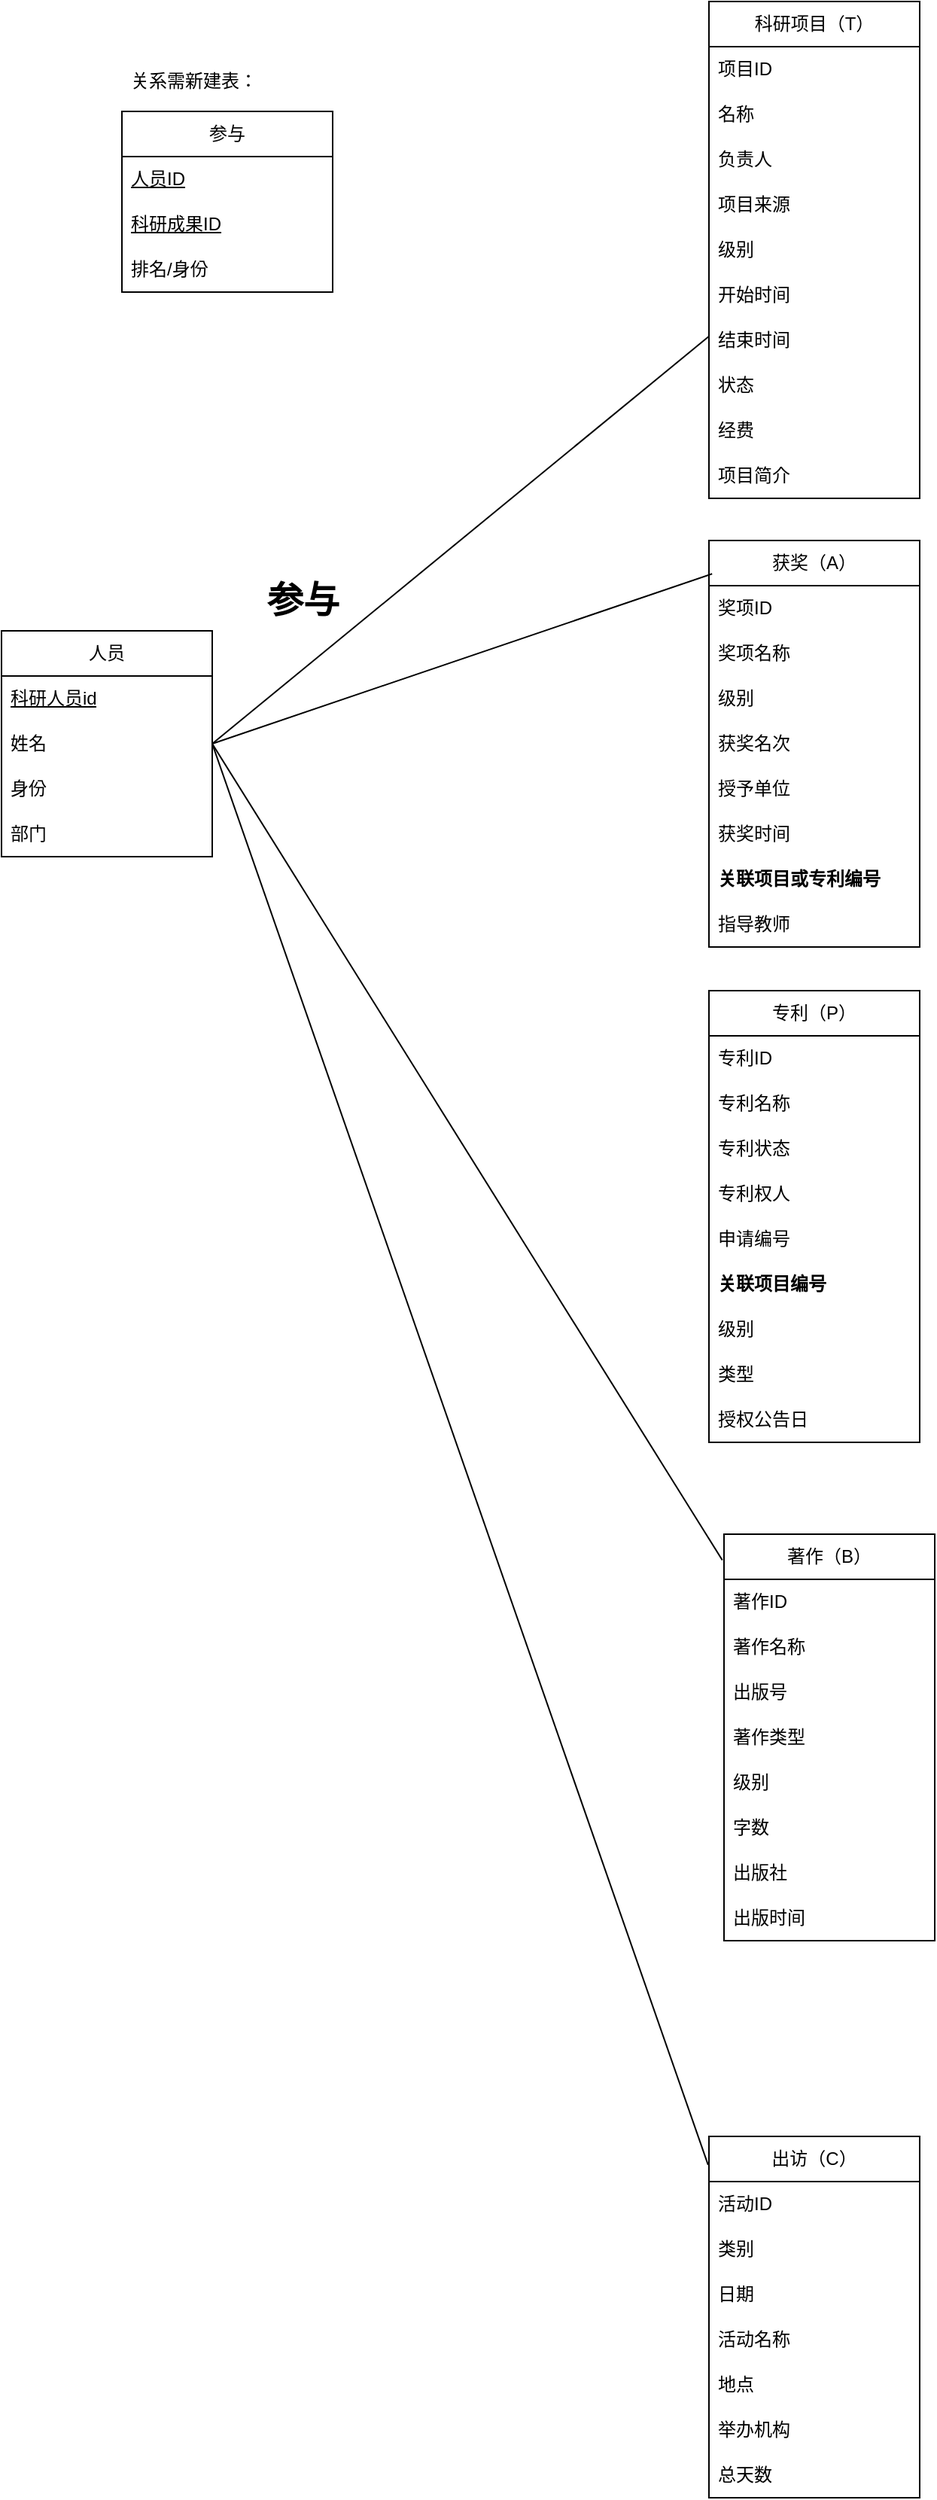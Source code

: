 <mxfile version="24.4.4" type="github">
  <diagram id="C5RBs43oDa-KdzZeNtuy" name="Page-1">
    <mxGraphModel dx="2403" dy="874" grid="1" gridSize="10" guides="1" tooltips="1" connect="1" arrows="1" fold="1" page="1" pageScale="1" pageWidth="827" pageHeight="1169" math="0" shadow="0">
      <root>
        <mxCell id="WIyWlLk6GJQsqaUBKTNV-0" />
        <mxCell id="WIyWlLk6GJQsqaUBKTNV-1" parent="WIyWlLk6GJQsqaUBKTNV-0" />
        <mxCell id="b3MbdYtVjMKW3tp-53om-20" value="科研项目（T）" style="swimlane;fontStyle=0;childLayout=stackLayout;horizontal=1;startSize=30;horizontalStack=0;resizeParent=1;resizeParentMax=0;resizeLast=0;collapsible=1;marginBottom=0;whiteSpace=wrap;html=1;" vertex="1" parent="WIyWlLk6GJQsqaUBKTNV-1">
          <mxGeometry x="-70" y="512" width="140" height="330" as="geometry" />
        </mxCell>
        <mxCell id="b3MbdYtVjMKW3tp-53om-21" value="项目ID" style="text;strokeColor=none;fillColor=none;align=left;verticalAlign=middle;spacingLeft=4;spacingRight=4;overflow=hidden;points=[[0,0.5],[1,0.5]];portConstraint=eastwest;rotatable=0;whiteSpace=wrap;html=1;" vertex="1" parent="b3MbdYtVjMKW3tp-53om-20">
          <mxGeometry y="30" width="140" height="30" as="geometry" />
        </mxCell>
        <mxCell id="b3MbdYtVjMKW3tp-53om-22" value="名称" style="text;strokeColor=none;fillColor=none;align=left;verticalAlign=middle;spacingLeft=4;spacingRight=4;overflow=hidden;points=[[0,0.5],[1,0.5]];portConstraint=eastwest;rotatable=0;whiteSpace=wrap;html=1;" vertex="1" parent="b3MbdYtVjMKW3tp-53om-20">
          <mxGeometry y="60" width="140" height="30" as="geometry" />
        </mxCell>
        <mxCell id="b3MbdYtVjMKW3tp-53om-23" value="负责人" style="text;strokeColor=none;fillColor=none;align=left;verticalAlign=middle;spacingLeft=4;spacingRight=4;overflow=hidden;points=[[0,0.5],[1,0.5]];portConstraint=eastwest;rotatable=0;whiteSpace=wrap;html=1;" vertex="1" parent="b3MbdYtVjMKW3tp-53om-20">
          <mxGeometry y="90" width="140" height="30" as="geometry" />
        </mxCell>
        <mxCell id="b3MbdYtVjMKW3tp-53om-24" value="项目来源" style="text;strokeColor=none;fillColor=none;align=left;verticalAlign=middle;spacingLeft=4;spacingRight=4;overflow=hidden;points=[[0,0.5],[1,0.5]];portConstraint=eastwest;rotatable=0;whiteSpace=wrap;html=1;" vertex="1" parent="b3MbdYtVjMKW3tp-53om-20">
          <mxGeometry y="120" width="140" height="30" as="geometry" />
        </mxCell>
        <mxCell id="b3MbdYtVjMKW3tp-53om-25" value="级别" style="text;strokeColor=none;fillColor=none;align=left;verticalAlign=middle;spacingLeft=4;spacingRight=4;overflow=hidden;points=[[0,0.5],[1,0.5]];portConstraint=eastwest;rotatable=0;whiteSpace=wrap;html=1;" vertex="1" parent="b3MbdYtVjMKW3tp-53om-20">
          <mxGeometry y="150" width="140" height="30" as="geometry" />
        </mxCell>
        <mxCell id="b3MbdYtVjMKW3tp-53om-26" value="开始时间" style="text;strokeColor=none;fillColor=none;align=left;verticalAlign=middle;spacingLeft=4;spacingRight=4;overflow=hidden;points=[[0,0.5],[1,0.5]];portConstraint=eastwest;rotatable=0;whiteSpace=wrap;html=1;" vertex="1" parent="b3MbdYtVjMKW3tp-53om-20">
          <mxGeometry y="180" width="140" height="30" as="geometry" />
        </mxCell>
        <mxCell id="b3MbdYtVjMKW3tp-53om-27" value="结束时间" style="text;strokeColor=none;fillColor=none;align=left;verticalAlign=middle;spacingLeft=4;spacingRight=4;overflow=hidden;points=[[0,0.5],[1,0.5]];portConstraint=eastwest;rotatable=0;whiteSpace=wrap;html=1;" vertex="1" parent="b3MbdYtVjMKW3tp-53om-20">
          <mxGeometry y="210" width="140" height="30" as="geometry" />
        </mxCell>
        <mxCell id="b3MbdYtVjMKW3tp-53om-28" value="状态" style="text;strokeColor=none;fillColor=none;align=left;verticalAlign=middle;spacingLeft=4;spacingRight=4;overflow=hidden;points=[[0,0.5],[1,0.5]];portConstraint=eastwest;rotatable=0;whiteSpace=wrap;html=1;" vertex="1" parent="b3MbdYtVjMKW3tp-53om-20">
          <mxGeometry y="240" width="140" height="30" as="geometry" />
        </mxCell>
        <mxCell id="b3MbdYtVjMKW3tp-53om-29" value="经费" style="text;strokeColor=none;fillColor=none;align=left;verticalAlign=middle;spacingLeft=4;spacingRight=4;overflow=hidden;points=[[0,0.5],[1,0.5]];portConstraint=eastwest;rotatable=0;whiteSpace=wrap;html=1;" vertex="1" parent="b3MbdYtVjMKW3tp-53om-20">
          <mxGeometry y="270" width="140" height="30" as="geometry" />
        </mxCell>
        <mxCell id="b3MbdYtVjMKW3tp-53om-30" value="项目简介" style="text;strokeColor=none;fillColor=none;align=left;verticalAlign=middle;spacingLeft=4;spacingRight=4;overflow=hidden;points=[[0,0.5],[1,0.5]];portConstraint=eastwest;rotatable=0;whiteSpace=wrap;html=1;" vertex="1" parent="b3MbdYtVjMKW3tp-53om-20">
          <mxGeometry y="300" width="140" height="30" as="geometry" />
        </mxCell>
        <mxCell id="b3MbdYtVjMKW3tp-53om-37" value="获奖（A）" style="swimlane;fontStyle=0;childLayout=stackLayout;horizontal=1;startSize=30;horizontalStack=0;resizeParent=1;resizeParentMax=0;resizeLast=0;collapsible=1;marginBottom=0;whiteSpace=wrap;html=1;" vertex="1" parent="WIyWlLk6GJQsqaUBKTNV-1">
          <mxGeometry x="-70" y="870" width="140" height="270" as="geometry" />
        </mxCell>
        <mxCell id="b3MbdYtVjMKW3tp-53om-38" value="奖项ID" style="text;strokeColor=none;fillColor=none;align=left;verticalAlign=middle;spacingLeft=4;spacingRight=4;overflow=hidden;points=[[0,0.5],[1,0.5]];portConstraint=eastwest;rotatable=0;whiteSpace=wrap;html=1;" vertex="1" parent="b3MbdYtVjMKW3tp-53om-37">
          <mxGeometry y="30" width="140" height="30" as="geometry" />
        </mxCell>
        <mxCell id="b3MbdYtVjMKW3tp-53om-39" value="奖项名称" style="text;strokeColor=none;fillColor=none;align=left;verticalAlign=middle;spacingLeft=4;spacingRight=4;overflow=hidden;points=[[0,0.5],[1,0.5]];portConstraint=eastwest;rotatable=0;whiteSpace=wrap;html=1;" vertex="1" parent="b3MbdYtVjMKW3tp-53om-37">
          <mxGeometry y="60" width="140" height="30" as="geometry" />
        </mxCell>
        <mxCell id="b3MbdYtVjMKW3tp-53om-40" value="级别" style="text;strokeColor=none;fillColor=none;align=left;verticalAlign=middle;spacingLeft=4;spacingRight=4;overflow=hidden;points=[[0,0.5],[1,0.5]];portConstraint=eastwest;rotatable=0;whiteSpace=wrap;html=1;" vertex="1" parent="b3MbdYtVjMKW3tp-53om-37">
          <mxGeometry y="90" width="140" height="30" as="geometry" />
        </mxCell>
        <mxCell id="b3MbdYtVjMKW3tp-53om-41" value="获奖名次" style="text;strokeColor=none;fillColor=none;align=left;verticalAlign=middle;spacingLeft=4;spacingRight=4;overflow=hidden;points=[[0,0.5],[1,0.5]];portConstraint=eastwest;rotatable=0;whiteSpace=wrap;html=1;" vertex="1" parent="b3MbdYtVjMKW3tp-53om-37">
          <mxGeometry y="120" width="140" height="30" as="geometry" />
        </mxCell>
        <mxCell id="b3MbdYtVjMKW3tp-53om-42" value="授予单位" style="text;strokeColor=none;fillColor=none;align=left;verticalAlign=middle;spacingLeft=4;spacingRight=4;overflow=hidden;points=[[0,0.5],[1,0.5]];portConstraint=eastwest;rotatable=0;whiteSpace=wrap;html=1;" vertex="1" parent="b3MbdYtVjMKW3tp-53om-37">
          <mxGeometry y="150" width="140" height="30" as="geometry" />
        </mxCell>
        <mxCell id="b3MbdYtVjMKW3tp-53om-43" value="获奖时间" style="text;strokeColor=none;fillColor=none;align=left;verticalAlign=middle;spacingLeft=4;spacingRight=4;overflow=hidden;points=[[0,0.5],[1,0.5]];portConstraint=eastwest;rotatable=0;whiteSpace=wrap;html=1;" vertex="1" parent="b3MbdYtVjMKW3tp-53om-37">
          <mxGeometry y="180" width="140" height="30" as="geometry" />
        </mxCell>
        <mxCell id="b3MbdYtVjMKW3tp-53om-44" value="&lt;b&gt;关联项目或专利编号&lt;/b&gt;" style="text;strokeColor=none;fillColor=none;align=left;verticalAlign=middle;spacingLeft=4;spacingRight=4;overflow=hidden;points=[[0,0.5],[1,0.5]];portConstraint=eastwest;rotatable=0;whiteSpace=wrap;html=1;" vertex="1" parent="b3MbdYtVjMKW3tp-53om-37">
          <mxGeometry y="210" width="140" height="30" as="geometry" />
        </mxCell>
        <mxCell id="b3MbdYtVjMKW3tp-53om-45" value="指导教师" style="text;strokeColor=none;fillColor=none;align=left;verticalAlign=middle;spacingLeft=4;spacingRight=4;overflow=hidden;points=[[0,0.5],[1,0.5]];portConstraint=eastwest;rotatable=0;whiteSpace=wrap;html=1;" vertex="1" parent="b3MbdYtVjMKW3tp-53om-37">
          <mxGeometry y="240" width="140" height="30" as="geometry" />
        </mxCell>
        <mxCell id="b3MbdYtVjMKW3tp-53om-46" value="专利（P）" style="swimlane;fontStyle=0;childLayout=stackLayout;horizontal=1;startSize=30;horizontalStack=0;resizeParent=1;resizeParentMax=0;resizeLast=0;collapsible=1;marginBottom=0;whiteSpace=wrap;html=1;" vertex="1" parent="WIyWlLk6GJQsqaUBKTNV-1">
          <mxGeometry x="-70" y="1169" width="140" height="300" as="geometry" />
        </mxCell>
        <mxCell id="b3MbdYtVjMKW3tp-53om-47" value="专利ID" style="text;strokeColor=none;fillColor=none;align=left;verticalAlign=middle;spacingLeft=4;spacingRight=4;overflow=hidden;points=[[0,0.5],[1,0.5]];portConstraint=eastwest;rotatable=0;whiteSpace=wrap;html=1;" vertex="1" parent="b3MbdYtVjMKW3tp-53om-46">
          <mxGeometry y="30" width="140" height="30" as="geometry" />
        </mxCell>
        <mxCell id="b3MbdYtVjMKW3tp-53om-48" value="专利名称" style="text;strokeColor=none;fillColor=none;align=left;verticalAlign=middle;spacingLeft=4;spacingRight=4;overflow=hidden;points=[[0,0.5],[1,0.5]];portConstraint=eastwest;rotatable=0;whiteSpace=wrap;html=1;" vertex="1" parent="b3MbdYtVjMKW3tp-53om-46">
          <mxGeometry y="60" width="140" height="30" as="geometry" />
        </mxCell>
        <mxCell id="b3MbdYtVjMKW3tp-53om-50" value="专利状态" style="text;strokeColor=none;fillColor=none;align=left;verticalAlign=middle;spacingLeft=4;spacingRight=4;overflow=hidden;points=[[0,0.5],[1,0.5]];portConstraint=eastwest;rotatable=0;whiteSpace=wrap;html=1;" vertex="1" parent="b3MbdYtVjMKW3tp-53om-46">
          <mxGeometry y="90" width="140" height="30" as="geometry" />
        </mxCell>
        <mxCell id="b3MbdYtVjMKW3tp-53om-51" value="专利权人" style="text;strokeColor=none;fillColor=none;align=left;verticalAlign=middle;spacingLeft=4;spacingRight=4;overflow=hidden;points=[[0,0.5],[1,0.5]];portConstraint=eastwest;rotatable=0;whiteSpace=wrap;html=1;" vertex="1" parent="b3MbdYtVjMKW3tp-53om-46">
          <mxGeometry y="120" width="140" height="30" as="geometry" />
        </mxCell>
        <mxCell id="b3MbdYtVjMKW3tp-53om-52" value="申请编号" style="text;strokeColor=none;fillColor=none;align=left;verticalAlign=middle;spacingLeft=4;spacingRight=4;overflow=hidden;points=[[0,0.5],[1,0.5]];portConstraint=eastwest;rotatable=0;whiteSpace=wrap;html=1;" vertex="1" parent="b3MbdYtVjMKW3tp-53om-46">
          <mxGeometry y="150" width="140" height="30" as="geometry" />
        </mxCell>
        <mxCell id="b3MbdYtVjMKW3tp-53om-118" value="&lt;b&gt;关联项目编号&lt;/b&gt;" style="text;strokeColor=none;fillColor=none;align=left;verticalAlign=middle;spacingLeft=4;spacingRight=4;overflow=hidden;points=[[0,0.5],[1,0.5]];portConstraint=eastwest;rotatable=0;whiteSpace=wrap;html=1;" vertex="1" parent="b3MbdYtVjMKW3tp-53om-46">
          <mxGeometry y="180" width="140" height="30" as="geometry" />
        </mxCell>
        <mxCell id="b3MbdYtVjMKW3tp-53om-53" value="级别" style="text;strokeColor=none;fillColor=none;align=left;verticalAlign=middle;spacingLeft=4;spacingRight=4;overflow=hidden;points=[[0,0.5],[1,0.5]];portConstraint=eastwest;rotatable=0;whiteSpace=wrap;html=1;" vertex="1" parent="b3MbdYtVjMKW3tp-53om-46">
          <mxGeometry y="210" width="140" height="30" as="geometry" />
        </mxCell>
        <mxCell id="b3MbdYtVjMKW3tp-53om-54" value="类型" style="text;strokeColor=none;fillColor=none;align=left;verticalAlign=middle;spacingLeft=4;spacingRight=4;overflow=hidden;points=[[0,0.5],[1,0.5]];portConstraint=eastwest;rotatable=0;whiteSpace=wrap;html=1;" vertex="1" parent="b3MbdYtVjMKW3tp-53om-46">
          <mxGeometry y="240" width="140" height="30" as="geometry" />
        </mxCell>
        <mxCell id="b3MbdYtVjMKW3tp-53om-55" value="授权公告日" style="text;strokeColor=none;fillColor=none;align=left;verticalAlign=middle;spacingLeft=4;spacingRight=4;overflow=hidden;points=[[0,0.5],[1,0.5]];portConstraint=eastwest;rotatable=0;whiteSpace=wrap;html=1;" vertex="1" parent="b3MbdYtVjMKW3tp-53om-46">
          <mxGeometry y="270" width="140" height="30" as="geometry" />
        </mxCell>
        <mxCell id="b3MbdYtVjMKW3tp-53om-56" value="著作（B）" style="swimlane;fontStyle=0;childLayout=stackLayout;horizontal=1;startSize=30;horizontalStack=0;resizeParent=1;resizeParentMax=0;resizeLast=0;collapsible=1;marginBottom=0;whiteSpace=wrap;html=1;" vertex="1" parent="WIyWlLk6GJQsqaUBKTNV-1">
          <mxGeometry x="-60" y="1530" width="140" height="270" as="geometry" />
        </mxCell>
        <mxCell id="b3MbdYtVjMKW3tp-53om-57" value="著作ID" style="text;strokeColor=none;fillColor=none;align=left;verticalAlign=middle;spacingLeft=4;spacingRight=4;overflow=hidden;points=[[0,0.5],[1,0.5]];portConstraint=eastwest;rotatable=0;whiteSpace=wrap;html=1;" vertex="1" parent="b3MbdYtVjMKW3tp-53om-56">
          <mxGeometry y="30" width="140" height="30" as="geometry" />
        </mxCell>
        <mxCell id="b3MbdYtVjMKW3tp-53om-58" value="著作名称" style="text;strokeColor=none;fillColor=none;align=left;verticalAlign=middle;spacingLeft=4;spacingRight=4;overflow=hidden;points=[[0,0.5],[1,0.5]];portConstraint=eastwest;rotatable=0;whiteSpace=wrap;html=1;" vertex="1" parent="b3MbdYtVjMKW3tp-53om-56">
          <mxGeometry y="60" width="140" height="30" as="geometry" />
        </mxCell>
        <mxCell id="b3MbdYtVjMKW3tp-53om-59" value="出版号" style="text;strokeColor=none;fillColor=none;align=left;verticalAlign=middle;spacingLeft=4;spacingRight=4;overflow=hidden;points=[[0,0.5],[1,0.5]];portConstraint=eastwest;rotatable=0;whiteSpace=wrap;html=1;" vertex="1" parent="b3MbdYtVjMKW3tp-53om-56">
          <mxGeometry y="90" width="140" height="30" as="geometry" />
        </mxCell>
        <mxCell id="b3MbdYtVjMKW3tp-53om-60" value="著作类型" style="text;strokeColor=none;fillColor=none;align=left;verticalAlign=middle;spacingLeft=4;spacingRight=4;overflow=hidden;points=[[0,0.5],[1,0.5]];portConstraint=eastwest;rotatable=0;whiteSpace=wrap;html=1;" vertex="1" parent="b3MbdYtVjMKW3tp-53om-56">
          <mxGeometry y="120" width="140" height="30" as="geometry" />
        </mxCell>
        <mxCell id="b3MbdYtVjMKW3tp-53om-61" value="级别" style="text;strokeColor=none;fillColor=none;align=left;verticalAlign=middle;spacingLeft=4;spacingRight=4;overflow=hidden;points=[[0,0.5],[1,0.5]];portConstraint=eastwest;rotatable=0;whiteSpace=wrap;html=1;" vertex="1" parent="b3MbdYtVjMKW3tp-53om-56">
          <mxGeometry y="150" width="140" height="30" as="geometry" />
        </mxCell>
        <mxCell id="b3MbdYtVjMKW3tp-53om-62" value="字数" style="text;strokeColor=none;fillColor=none;align=left;verticalAlign=middle;spacingLeft=4;spacingRight=4;overflow=hidden;points=[[0,0.5],[1,0.5]];portConstraint=eastwest;rotatable=0;whiteSpace=wrap;html=1;" vertex="1" parent="b3MbdYtVjMKW3tp-53om-56">
          <mxGeometry y="180" width="140" height="30" as="geometry" />
        </mxCell>
        <mxCell id="b3MbdYtVjMKW3tp-53om-63" value="出版社" style="text;strokeColor=none;fillColor=none;align=left;verticalAlign=middle;spacingLeft=4;spacingRight=4;overflow=hidden;points=[[0,0.5],[1,0.5]];portConstraint=eastwest;rotatable=0;whiteSpace=wrap;html=1;" vertex="1" parent="b3MbdYtVjMKW3tp-53om-56">
          <mxGeometry y="210" width="140" height="30" as="geometry" />
        </mxCell>
        <mxCell id="b3MbdYtVjMKW3tp-53om-64" value="出版时间" style="text;strokeColor=none;fillColor=none;align=left;verticalAlign=middle;spacingLeft=4;spacingRight=4;overflow=hidden;points=[[0,0.5],[1,0.5]];portConstraint=eastwest;rotatable=0;whiteSpace=wrap;html=1;" vertex="1" parent="b3MbdYtVjMKW3tp-53om-56">
          <mxGeometry y="240" width="140" height="30" as="geometry" />
        </mxCell>
        <mxCell id="b3MbdYtVjMKW3tp-53om-68" value="人员" style="swimlane;fontStyle=0;childLayout=stackLayout;horizontal=1;startSize=30;horizontalStack=0;resizeParent=1;resizeParentMax=0;resizeLast=0;collapsible=1;marginBottom=0;whiteSpace=wrap;html=1;" vertex="1" parent="WIyWlLk6GJQsqaUBKTNV-1">
          <mxGeometry x="-540" y="930" width="140" height="150" as="geometry" />
        </mxCell>
        <mxCell id="b3MbdYtVjMKW3tp-53om-69" value="&lt;u&gt;科研人员id&lt;/u&gt;" style="text;strokeColor=none;fillColor=none;align=left;verticalAlign=middle;spacingLeft=4;spacingRight=4;overflow=hidden;points=[[0,0.5],[1,0.5]];portConstraint=eastwest;rotatable=0;whiteSpace=wrap;html=1;" vertex="1" parent="b3MbdYtVjMKW3tp-53om-68">
          <mxGeometry y="30" width="140" height="30" as="geometry" />
        </mxCell>
        <mxCell id="b3MbdYtVjMKW3tp-53om-70" value="姓名" style="text;strokeColor=none;fillColor=none;align=left;verticalAlign=middle;spacingLeft=4;spacingRight=4;overflow=hidden;points=[[0,0.5],[1,0.5]];portConstraint=eastwest;rotatable=0;whiteSpace=wrap;html=1;" vertex="1" parent="b3MbdYtVjMKW3tp-53om-68">
          <mxGeometry y="60" width="140" height="30" as="geometry" />
        </mxCell>
        <mxCell id="b3MbdYtVjMKW3tp-53om-71" value="身份" style="text;strokeColor=none;fillColor=none;align=left;verticalAlign=middle;spacingLeft=4;spacingRight=4;overflow=hidden;points=[[0,0.5],[1,0.5]];portConstraint=eastwest;rotatable=0;whiteSpace=wrap;html=1;" vertex="1" parent="b3MbdYtVjMKW3tp-53om-68">
          <mxGeometry y="90" width="140" height="30" as="geometry" />
        </mxCell>
        <mxCell id="b3MbdYtVjMKW3tp-53om-74" value="部门" style="text;strokeColor=none;fillColor=none;align=left;verticalAlign=middle;spacingLeft=4;spacingRight=4;overflow=hidden;points=[[0,0.5],[1,0.5]];portConstraint=eastwest;rotatable=0;whiteSpace=wrap;html=1;" vertex="1" parent="b3MbdYtVjMKW3tp-53om-68">
          <mxGeometry y="120" width="140" height="30" as="geometry" />
        </mxCell>
        <mxCell id="b3MbdYtVjMKW3tp-53om-83" value="出访（C）" style="swimlane;fontStyle=0;childLayout=stackLayout;horizontal=1;startSize=30;horizontalStack=0;resizeParent=1;resizeParentMax=0;resizeLast=0;collapsible=1;marginBottom=0;whiteSpace=wrap;html=1;" vertex="1" parent="WIyWlLk6GJQsqaUBKTNV-1">
          <mxGeometry x="-70" y="1930" width="140" height="240" as="geometry" />
        </mxCell>
        <mxCell id="b3MbdYtVjMKW3tp-53om-84" value="活动ID" style="text;strokeColor=none;fillColor=none;align=left;verticalAlign=middle;spacingLeft=4;spacingRight=4;overflow=hidden;points=[[0,0.5],[1,0.5]];portConstraint=eastwest;rotatable=0;whiteSpace=wrap;html=1;" vertex="1" parent="b3MbdYtVjMKW3tp-53om-83">
          <mxGeometry y="30" width="140" height="30" as="geometry" />
        </mxCell>
        <mxCell id="b3MbdYtVjMKW3tp-53om-85" value="类别" style="text;strokeColor=none;fillColor=none;align=left;verticalAlign=middle;spacingLeft=4;spacingRight=4;overflow=hidden;points=[[0,0.5],[1,0.5]];portConstraint=eastwest;rotatable=0;whiteSpace=wrap;html=1;" vertex="1" parent="b3MbdYtVjMKW3tp-53om-83">
          <mxGeometry y="60" width="140" height="30" as="geometry" />
        </mxCell>
        <mxCell id="b3MbdYtVjMKW3tp-53om-86" value="日期" style="text;strokeColor=none;fillColor=none;align=left;verticalAlign=middle;spacingLeft=4;spacingRight=4;overflow=hidden;points=[[0,0.5],[1,0.5]];portConstraint=eastwest;rotatable=0;whiteSpace=wrap;html=1;" vertex="1" parent="b3MbdYtVjMKW3tp-53om-83">
          <mxGeometry y="90" width="140" height="30" as="geometry" />
        </mxCell>
        <mxCell id="b3MbdYtVjMKW3tp-53om-87" value="活动名称" style="text;strokeColor=none;fillColor=none;align=left;verticalAlign=middle;spacingLeft=4;spacingRight=4;overflow=hidden;points=[[0,0.5],[1,0.5]];portConstraint=eastwest;rotatable=0;whiteSpace=wrap;html=1;" vertex="1" parent="b3MbdYtVjMKW3tp-53om-83">
          <mxGeometry y="120" width="140" height="30" as="geometry" />
        </mxCell>
        <mxCell id="b3MbdYtVjMKW3tp-53om-88" value="地点" style="text;strokeColor=none;fillColor=none;align=left;verticalAlign=middle;spacingLeft=4;spacingRight=4;overflow=hidden;points=[[0,0.5],[1,0.5]];portConstraint=eastwest;rotatable=0;whiteSpace=wrap;html=1;" vertex="1" parent="b3MbdYtVjMKW3tp-53om-83">
          <mxGeometry y="150" width="140" height="30" as="geometry" />
        </mxCell>
        <mxCell id="b3MbdYtVjMKW3tp-53om-89" value="举办机构" style="text;strokeColor=none;fillColor=none;align=left;verticalAlign=middle;spacingLeft=4;spacingRight=4;overflow=hidden;points=[[0,0.5],[1,0.5]];portConstraint=eastwest;rotatable=0;whiteSpace=wrap;html=1;" vertex="1" parent="b3MbdYtVjMKW3tp-53om-83">
          <mxGeometry y="180" width="140" height="30" as="geometry" />
        </mxCell>
        <mxCell id="b3MbdYtVjMKW3tp-53om-90" value="总天数" style="text;strokeColor=none;fillColor=none;align=left;verticalAlign=middle;spacingLeft=4;spacingRight=4;overflow=hidden;points=[[0,0.5],[1,0.5]];portConstraint=eastwest;rotatable=0;whiteSpace=wrap;html=1;" vertex="1" parent="b3MbdYtVjMKW3tp-53om-83">
          <mxGeometry y="210" width="140" height="30" as="geometry" />
        </mxCell>
        <mxCell id="b3MbdYtVjMKW3tp-53om-102" value="参与" style="text;strokeColor=none;fillColor=none;html=1;fontSize=24;fontStyle=1;verticalAlign=middle;align=center;" vertex="1" parent="WIyWlLk6GJQsqaUBKTNV-1">
          <mxGeometry x="-390" y="890" width="100" height="40" as="geometry" />
        </mxCell>
        <mxCell id="b3MbdYtVjMKW3tp-53om-107" value="" style="endArrow=none;html=1;rounded=0;exitX=1;exitY=0.5;exitDx=0;exitDy=0;" edge="1" parent="WIyWlLk6GJQsqaUBKTNV-1" source="b3MbdYtVjMKW3tp-53om-70" target="b3MbdYtVjMKW3tp-53om-20">
          <mxGeometry width="50" height="50" relative="1" as="geometry">
            <mxPoint x="-310" y="950" as="sourcePoint" />
            <mxPoint x="-260" y="900" as="targetPoint" />
          </mxGeometry>
        </mxCell>
        <mxCell id="b3MbdYtVjMKW3tp-53om-108" value="" style="endArrow=none;html=1;rounded=0;exitX=1;exitY=0.5;exitDx=0;exitDy=0;entryX=0.015;entryY=0.082;entryDx=0;entryDy=0;entryPerimeter=0;" edge="1" parent="WIyWlLk6GJQsqaUBKTNV-1" source="b3MbdYtVjMKW3tp-53om-70" target="b3MbdYtVjMKW3tp-53om-37">
          <mxGeometry width="50" height="50" relative="1" as="geometry">
            <mxPoint x="-310" y="1020" as="sourcePoint" />
            <mxPoint x="-260" y="970" as="targetPoint" />
          </mxGeometry>
        </mxCell>
        <mxCell id="b3MbdYtVjMKW3tp-53om-109" value="" style="endArrow=none;html=1;rounded=0;exitX=1;exitY=0.5;exitDx=0;exitDy=0;entryX=-0.008;entryY=0.064;entryDx=0;entryDy=0;entryPerimeter=0;" edge="1" parent="WIyWlLk6GJQsqaUBKTNV-1" source="b3MbdYtVjMKW3tp-53om-70" target="b3MbdYtVjMKW3tp-53om-56">
          <mxGeometry width="50" height="50" relative="1" as="geometry">
            <mxPoint x="-310" y="1200" as="sourcePoint" />
            <mxPoint x="-260" y="1150" as="targetPoint" />
          </mxGeometry>
        </mxCell>
        <mxCell id="b3MbdYtVjMKW3tp-53om-111" value="" style="endArrow=none;html=1;rounded=0;exitX=1;exitY=0.5;exitDx=0;exitDy=0;entryX=-0.004;entryY=0.079;entryDx=0;entryDy=0;entryPerimeter=0;" edge="1" parent="WIyWlLk6GJQsqaUBKTNV-1" source="b3MbdYtVjMKW3tp-53om-70" target="b3MbdYtVjMKW3tp-53om-83">
          <mxGeometry width="50" height="50" relative="1" as="geometry">
            <mxPoint x="-310" y="1090" as="sourcePoint" />
            <mxPoint x="-260" y="1040" as="targetPoint" />
          </mxGeometry>
        </mxCell>
        <mxCell id="b3MbdYtVjMKW3tp-53om-112" value="参与" style="swimlane;fontStyle=0;childLayout=stackLayout;horizontal=1;startSize=30;horizontalStack=0;resizeParent=1;resizeParentMax=0;resizeLast=0;collapsible=1;marginBottom=0;whiteSpace=wrap;html=1;" vertex="1" parent="WIyWlLk6GJQsqaUBKTNV-1">
          <mxGeometry x="-460" y="585" width="140" height="120" as="geometry" />
        </mxCell>
        <mxCell id="b3MbdYtVjMKW3tp-53om-113" value="&lt;u&gt;人员ID&lt;/u&gt;" style="text;strokeColor=none;fillColor=none;align=left;verticalAlign=middle;spacingLeft=4;spacingRight=4;overflow=hidden;points=[[0,0.5],[1,0.5]];portConstraint=eastwest;rotatable=0;whiteSpace=wrap;html=1;" vertex="1" parent="b3MbdYtVjMKW3tp-53om-112">
          <mxGeometry y="30" width="140" height="30" as="geometry" />
        </mxCell>
        <mxCell id="b3MbdYtVjMKW3tp-53om-114" value="&lt;u&gt;科研成果ID&lt;/u&gt;" style="text;strokeColor=none;fillColor=none;align=left;verticalAlign=middle;spacingLeft=4;spacingRight=4;overflow=hidden;points=[[0,0.5],[1,0.5]];portConstraint=eastwest;rotatable=0;whiteSpace=wrap;html=1;" vertex="1" parent="b3MbdYtVjMKW3tp-53om-112">
          <mxGeometry y="60" width="140" height="30" as="geometry" />
        </mxCell>
        <mxCell id="b3MbdYtVjMKW3tp-53om-115" value="排名/身份" style="text;strokeColor=none;fillColor=none;align=left;verticalAlign=middle;spacingLeft=4;spacingRight=4;overflow=hidden;points=[[0,0.5],[1,0.5]];portConstraint=eastwest;rotatable=0;whiteSpace=wrap;html=1;" vertex="1" parent="b3MbdYtVjMKW3tp-53om-112">
          <mxGeometry y="90" width="140" height="30" as="geometry" />
        </mxCell>
        <mxCell id="b3MbdYtVjMKW3tp-53om-117" value="关系需新建表：" style="text;strokeColor=none;fillColor=none;align=left;verticalAlign=middle;spacingLeft=4;spacingRight=4;overflow=hidden;points=[[0,0.5],[1,0.5]];portConstraint=eastwest;rotatable=0;whiteSpace=wrap;html=1;" vertex="1" parent="WIyWlLk6GJQsqaUBKTNV-1">
          <mxGeometry x="-460" y="550" width="120" height="30" as="geometry" />
        </mxCell>
      </root>
    </mxGraphModel>
  </diagram>
</mxfile>
